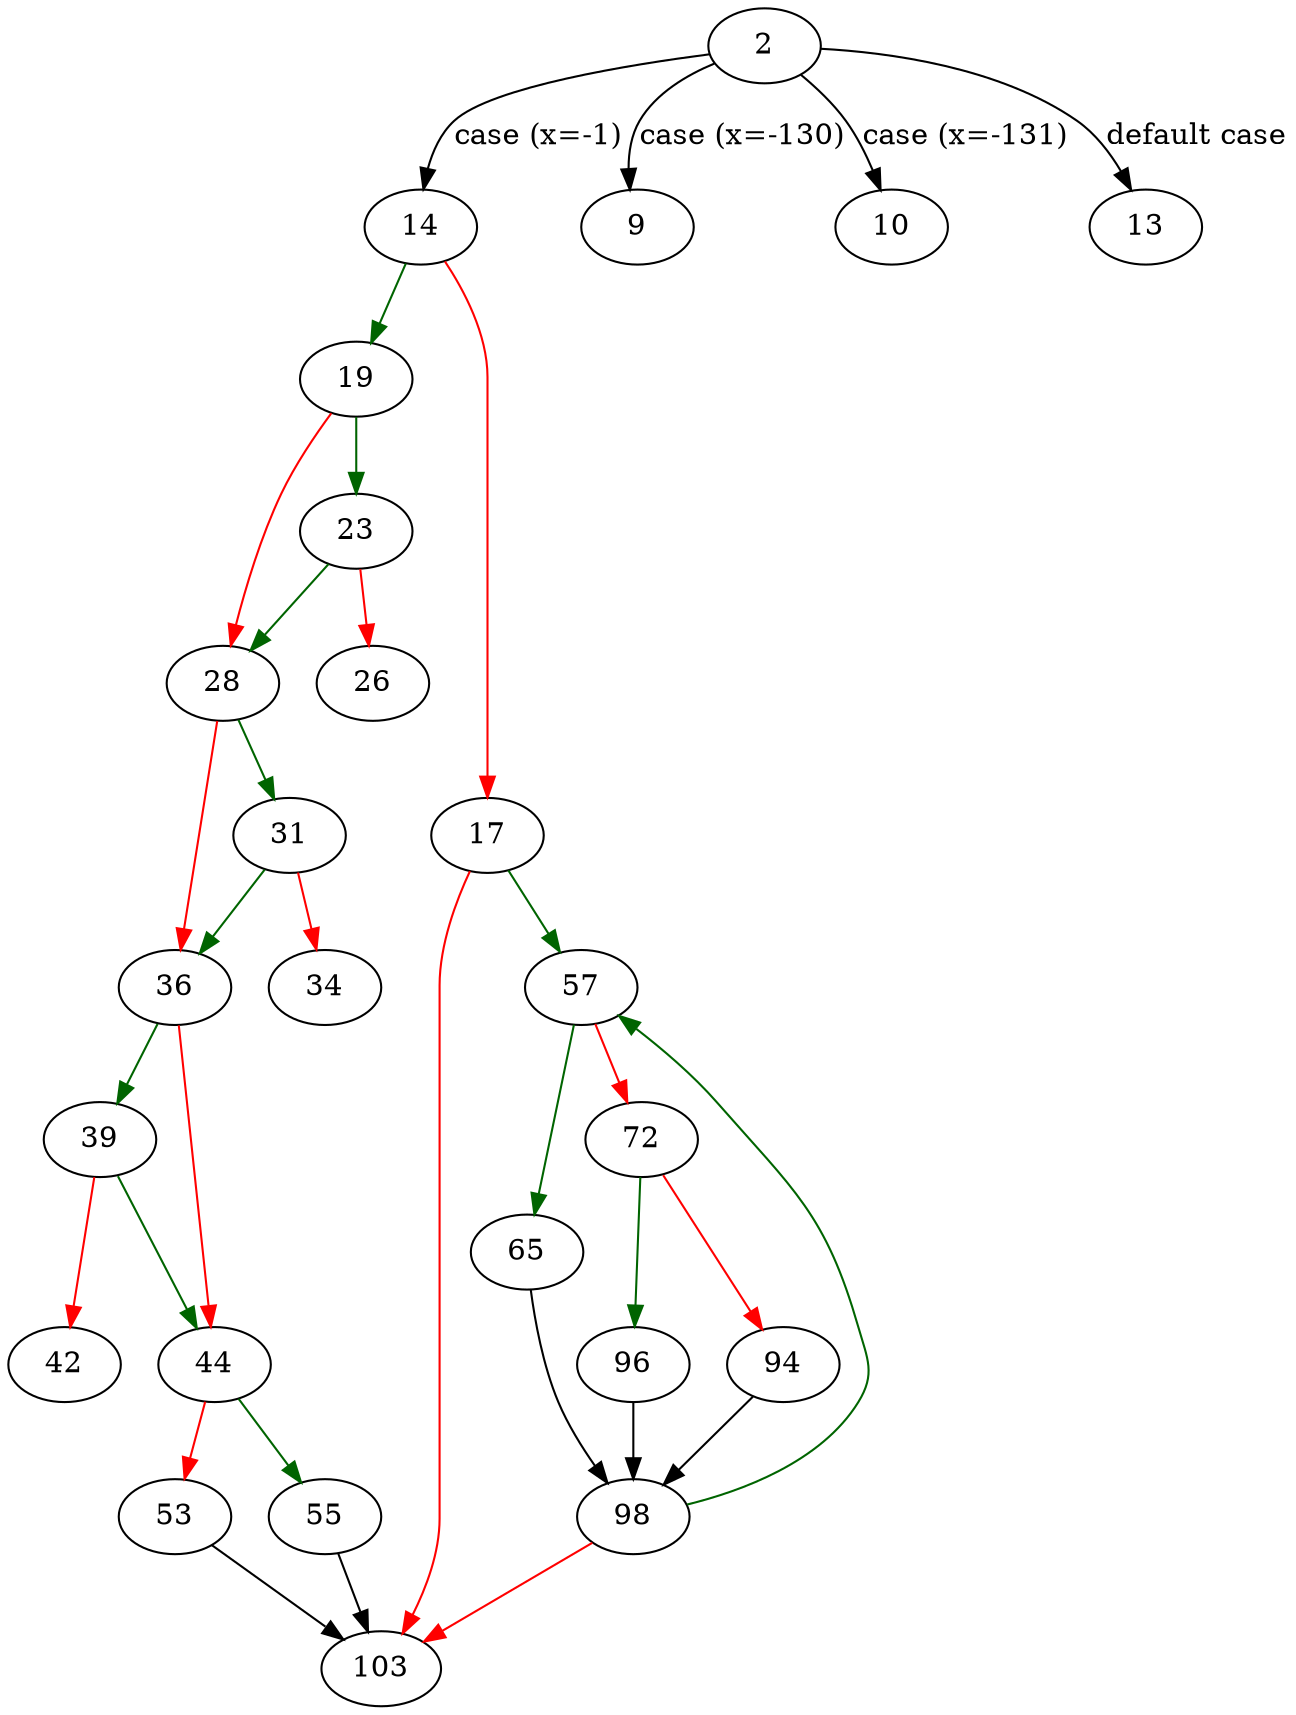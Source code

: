 strict digraph "main" {
	// Node definitions.
	2 [entry=true];
	14;
	9;
	10;
	13;
	19;
	17;
	57;
	103;
	23;
	28;
	26;
	31;
	36;
	34;
	39;
	44;
	42;
	55;
	53;
	65;
	72;
	98;
	96;
	94;

	// Edge definitions.
	2 -> 14 [
		cond="case (x=-1)"
		label="case (x=-1)"
	];
	2 -> 9 [
		cond="case (x=-130)"
		label="case (x=-130)"
	];
	2 -> 10 [
		cond="case (x=-131)"
		label="case (x=-131)"
	];
	2 -> 13 [
		cond="default case"
		label="default case"
	];
	14 -> 19 [
		color=darkgreen
		cond=true
	];
	14 -> 17 [
		color=red
		cond=false
	];
	19 -> 23 [
		color=darkgreen
		cond=true
	];
	19 -> 28 [
		color=red
		cond=false
	];
	17 -> 57 [
		color=darkgreen
		cond=true
	];
	17 -> 103 [
		color=red
		cond=false
	];
	57 -> 65 [
		color=darkgreen
		cond=true
	];
	57 -> 72 [
		color=red
		cond=false
	];
	23 -> 28 [
		color=darkgreen
		cond=true
	];
	23 -> 26 [
		color=red
		cond=false
	];
	28 -> 31 [
		color=darkgreen
		cond=true
	];
	28 -> 36 [
		color=red
		cond=false
	];
	31 -> 36 [
		color=darkgreen
		cond=true
	];
	31 -> 34 [
		color=red
		cond=false
	];
	36 -> 39 [
		color=darkgreen
		cond=true
	];
	36 -> 44 [
		color=red
		cond=false
	];
	39 -> 44 [
		color=darkgreen
		cond=true
	];
	39 -> 42 [
		color=red
		cond=false
	];
	44 -> 55 [
		color=darkgreen
		cond=true
	];
	44 -> 53 [
		color=red
		cond=false
	];
	55 -> 103;
	53 -> 103;
	65 -> 98;
	72 -> 96 [
		color=darkgreen
		cond=true
	];
	72 -> 94 [
		color=red
		cond=false
	];
	98 -> 57 [
		color=darkgreen
		cond=true
	];
	98 -> 103 [
		color=red
		cond=false
	];
	96 -> 98;
	94 -> 98;
}